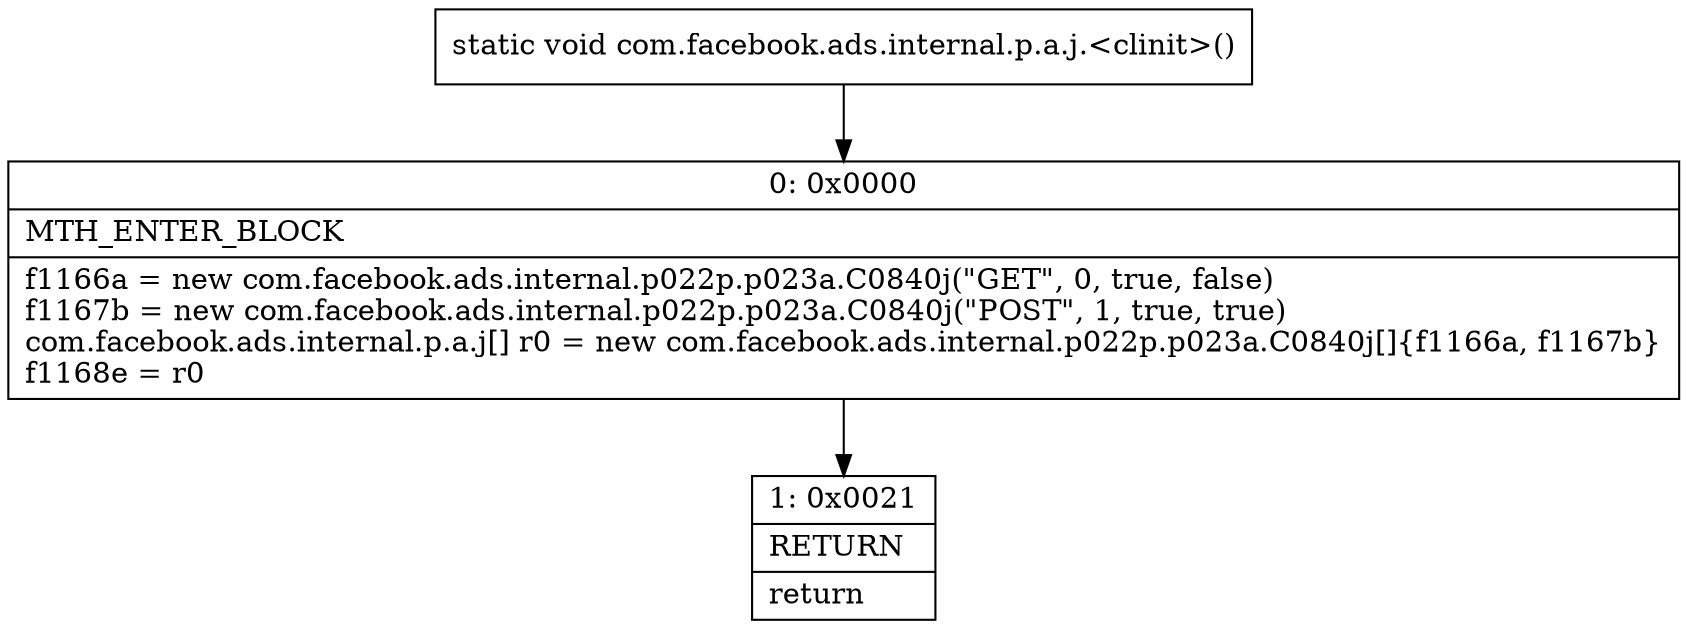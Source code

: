 digraph "CFG forcom.facebook.ads.internal.p.a.j.\<clinit\>()V" {
Node_0 [shape=record,label="{0\:\ 0x0000|MTH_ENTER_BLOCK\l|f1166a = new com.facebook.ads.internal.p022p.p023a.C0840j(\"GET\", 0, true, false)\lf1167b = new com.facebook.ads.internal.p022p.p023a.C0840j(\"POST\", 1, true, true)\lcom.facebook.ads.internal.p.a.j[] r0 = new com.facebook.ads.internal.p022p.p023a.C0840j[]\{f1166a, f1167b\}\lf1168e = r0\l}"];
Node_1 [shape=record,label="{1\:\ 0x0021|RETURN\l|return\l}"];
MethodNode[shape=record,label="{static void com.facebook.ads.internal.p.a.j.\<clinit\>() }"];
MethodNode -> Node_0;
Node_0 -> Node_1;
}

